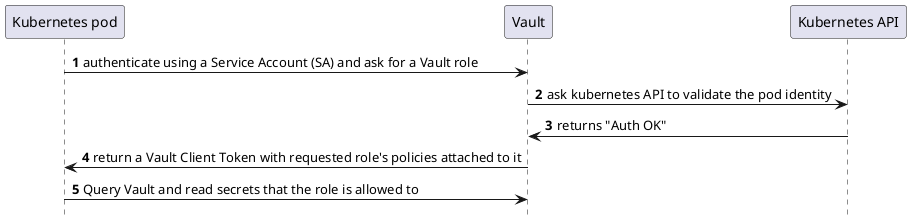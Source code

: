 
@startuml
hide footbox

participant "Kubernetes pod" as pod
participant "Vault" as vault
participant "Kubernetes API" as kube

autonumber

pod -> vault : authenticate using a Service Account (SA) and ask for a Vault role
vault -> kube : ask kubernetes API to validate the pod identity
kube -> vault : returns "Auth OK"
vault -> pod : return a Vault Client Token with requested role's policies attached to it
pod -> vault : Query Vault and read secrets that the role is allowed to
@enduml